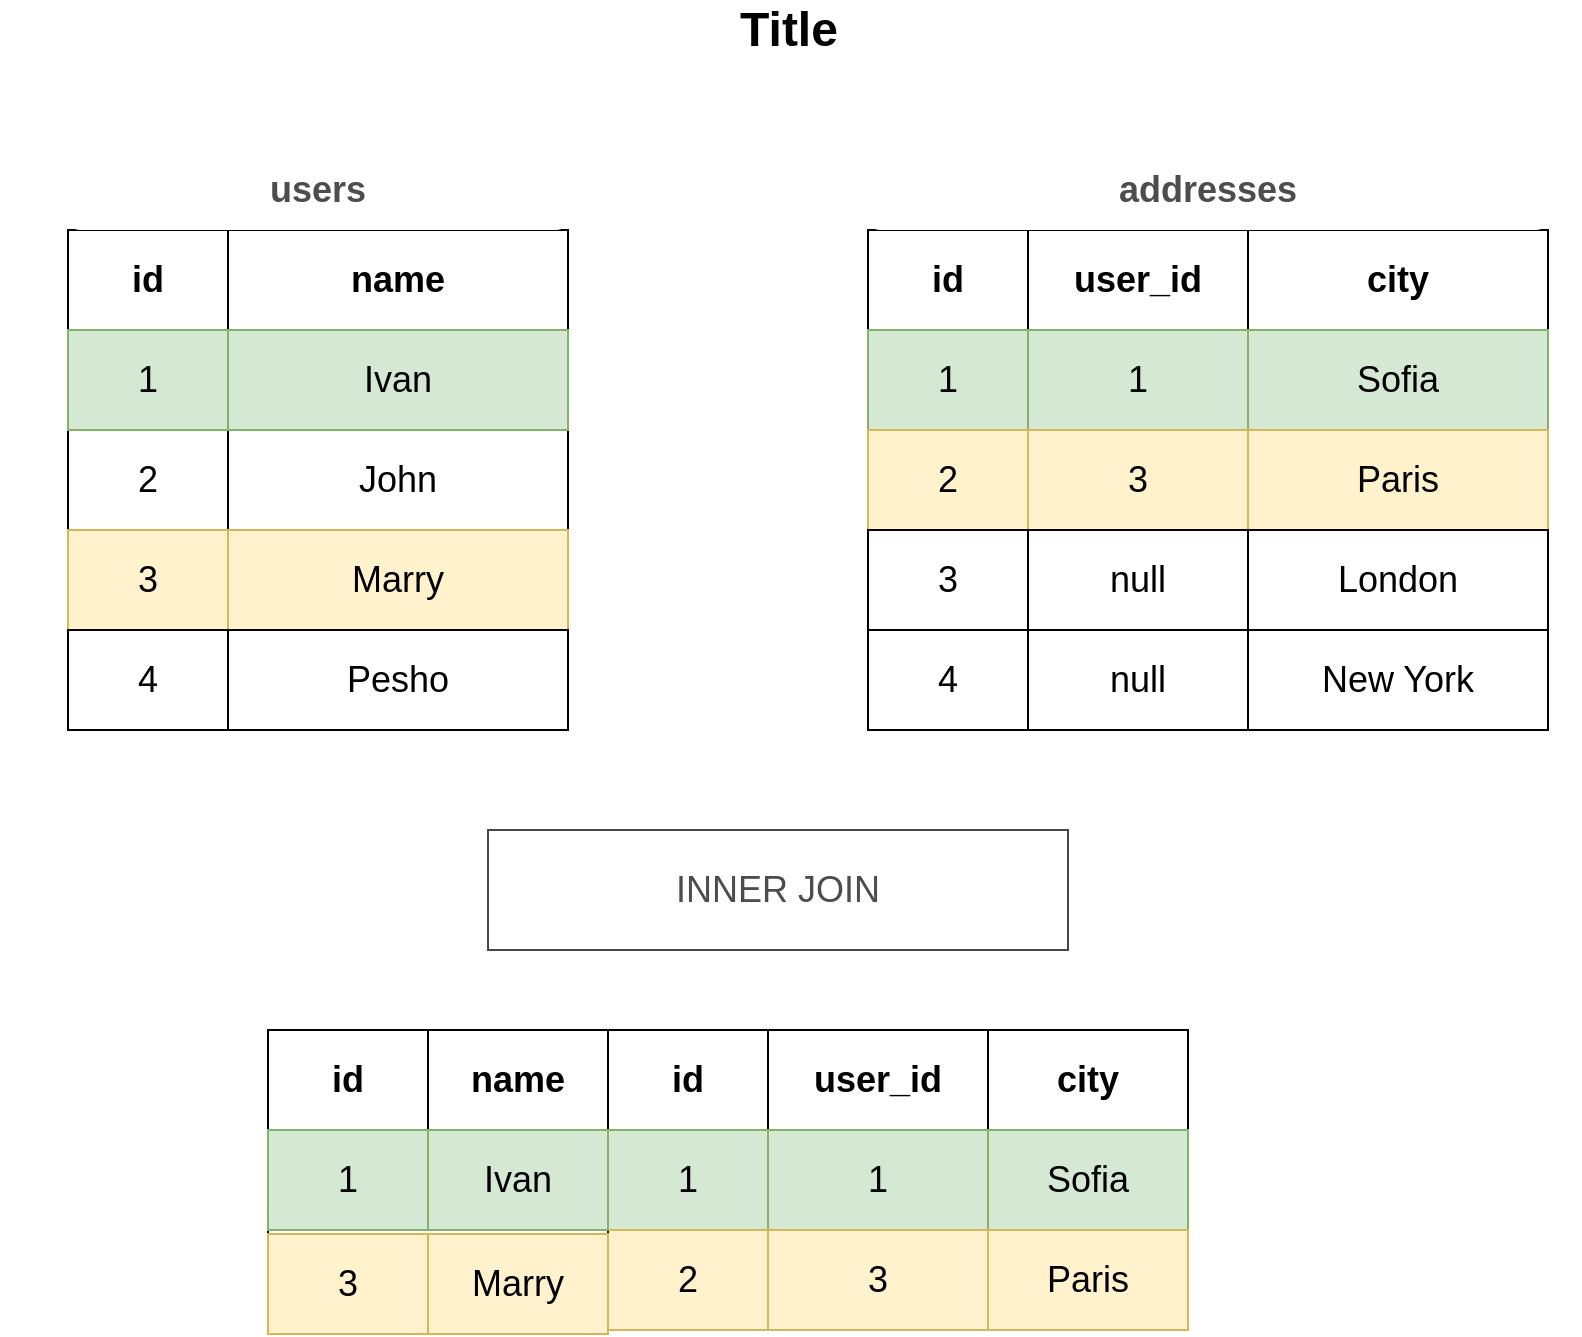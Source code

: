 <mxfile version="20.3.0" type="device"><diagram name="Page-1" id="bd83a815-5ea8-2e97-e5ec-87c9f400f2fa"><mxGraphModel dx="1422" dy="905" grid="1" gridSize="10" guides="1" tooltips="1" connect="1" arrows="1" fold="1" page="1" pageScale="1.5" pageWidth="1169" pageHeight="826" background="none" math="0" shadow="0"><root><mxCell id="0" style=";html=1;"/><mxCell id="1" style=";html=1;" parent="0"/><mxCell id="1516e18e63f93b96-3" value="Title" style="text;strokeColor=none;fillColor=none;html=1;fontSize=24;fontStyle=1;verticalAlign=middle;align=center;rounded=0;shadow=1;" parent="1" vertex="1"><mxGeometry x="290" y="10" width="780" height="20" as="geometry"/></mxCell><mxCell id="Zxper5ZjvVn6tDZx8Mcm-53" value="" style="group" vertex="1" connectable="0" parent="1"><mxGeometry x="720" y="120" width="340" height="250" as="geometry"/></mxCell><mxCell id="Zxper5ZjvVn6tDZx8Mcm-4" value="" style="rounded=0;whiteSpace=wrap;html=1;fontSize=18;" vertex="1" parent="Zxper5ZjvVn6tDZx8Mcm-53"><mxGeometry width="340" height="250" as="geometry"/></mxCell><mxCell id="Zxper5ZjvVn6tDZx8Mcm-8" value="" style="group" vertex="1" connectable="0" parent="Zxper5ZjvVn6tDZx8Mcm-53"><mxGeometry width="340" height="50" as="geometry"/></mxCell><mxCell id="Zxper5ZjvVn6tDZx8Mcm-5" value="&lt;b&gt;id&lt;/b&gt;" style="rounded=0;whiteSpace=wrap;html=1;fontSize=18;" vertex="1" parent="Zxper5ZjvVn6tDZx8Mcm-8"><mxGeometry width="80" height="50" as="geometry"/></mxCell><mxCell id="Zxper5ZjvVn6tDZx8Mcm-6" value="&lt;b&gt;user_id&lt;/b&gt;" style="rounded=0;whiteSpace=wrap;html=1;fontSize=18;" vertex="1" parent="Zxper5ZjvVn6tDZx8Mcm-8"><mxGeometry x="80" width="110" height="50" as="geometry"/></mxCell><mxCell id="Zxper5ZjvVn6tDZx8Mcm-7" value="&lt;b&gt;city&lt;/b&gt;" style="rounded=0;whiteSpace=wrap;html=1;fontSize=18;" vertex="1" parent="Zxper5ZjvVn6tDZx8Mcm-8"><mxGeometry x="190" width="150" height="50" as="geometry"/></mxCell><mxCell id="Zxper5ZjvVn6tDZx8Mcm-9" value="" style="group" vertex="1" connectable="0" parent="Zxper5ZjvVn6tDZx8Mcm-53"><mxGeometry y="50" width="340" height="50" as="geometry"/></mxCell><mxCell id="Zxper5ZjvVn6tDZx8Mcm-13" value="" style="group" vertex="1" connectable="0" parent="Zxper5ZjvVn6tDZx8Mcm-9"><mxGeometry width="340" height="50" as="geometry"/></mxCell><mxCell id="Zxper5ZjvVn6tDZx8Mcm-10" value="1" style="rounded=0;whiteSpace=wrap;html=1;fontSize=18;fillColor=#d5e8d4;strokeColor=#82b366;" vertex="1" parent="Zxper5ZjvVn6tDZx8Mcm-13"><mxGeometry width="80" height="50" as="geometry"/></mxCell><mxCell id="Zxper5ZjvVn6tDZx8Mcm-11" value="1" style="rounded=0;whiteSpace=wrap;html=1;fontSize=18;fillColor=#d5e8d4;strokeColor=#82b366;" vertex="1" parent="Zxper5ZjvVn6tDZx8Mcm-13"><mxGeometry x="80" width="110" height="50" as="geometry"/></mxCell><mxCell id="Zxper5ZjvVn6tDZx8Mcm-12" value="Sofia" style="rounded=0;whiteSpace=wrap;html=1;fontSize=18;fillColor=#d5e8d4;strokeColor=#82b366;" vertex="1" parent="Zxper5ZjvVn6tDZx8Mcm-13"><mxGeometry x="190" width="150" height="50" as="geometry"/></mxCell><mxCell id="Zxper5ZjvVn6tDZx8Mcm-14" value="" style="group;fillColor=#fff2cc;strokeColor=#d6b656;" vertex="1" connectable="0" parent="Zxper5ZjvVn6tDZx8Mcm-53"><mxGeometry y="100" width="340" height="50" as="geometry"/></mxCell><mxCell id="Zxper5ZjvVn6tDZx8Mcm-15" value="2" style="rounded=0;whiteSpace=wrap;html=1;fontSize=18;fillColor=#fff2cc;strokeColor=#d6b656;" vertex="1" parent="Zxper5ZjvVn6tDZx8Mcm-14"><mxGeometry width="80" height="50" as="geometry"/></mxCell><mxCell id="Zxper5ZjvVn6tDZx8Mcm-16" value="3" style="rounded=0;whiteSpace=wrap;html=1;fontSize=18;fillColor=#fff2cc;strokeColor=#d6b656;" vertex="1" parent="Zxper5ZjvVn6tDZx8Mcm-14"><mxGeometry x="80" width="110" height="50" as="geometry"/></mxCell><mxCell id="Zxper5ZjvVn6tDZx8Mcm-17" value="Paris" style="rounded=0;whiteSpace=wrap;html=1;fontSize=18;fillColor=#fff2cc;strokeColor=#d6b656;" vertex="1" parent="Zxper5ZjvVn6tDZx8Mcm-14"><mxGeometry x="190" width="150" height="50" as="geometry"/></mxCell><mxCell id="Zxper5ZjvVn6tDZx8Mcm-18" value="" style="group" vertex="1" connectable="0" parent="Zxper5ZjvVn6tDZx8Mcm-53"><mxGeometry y="150" width="340" height="50" as="geometry"/></mxCell><mxCell id="Zxper5ZjvVn6tDZx8Mcm-19" value="3" style="rounded=0;whiteSpace=wrap;html=1;fontSize=18;" vertex="1" parent="Zxper5ZjvVn6tDZx8Mcm-18"><mxGeometry width="80" height="50" as="geometry"/></mxCell><mxCell id="Zxper5ZjvVn6tDZx8Mcm-20" value="null" style="rounded=0;whiteSpace=wrap;html=1;fontSize=18;" vertex="1" parent="Zxper5ZjvVn6tDZx8Mcm-18"><mxGeometry x="80" width="110" height="50" as="geometry"/></mxCell><mxCell id="Zxper5ZjvVn6tDZx8Mcm-21" value="London" style="rounded=0;whiteSpace=wrap;html=1;fontSize=18;" vertex="1" parent="Zxper5ZjvVn6tDZx8Mcm-18"><mxGeometry x="190" width="150" height="50" as="geometry"/></mxCell><mxCell id="Zxper5ZjvVn6tDZx8Mcm-23" value="" style="group" vertex="1" connectable="0" parent="Zxper5ZjvVn6tDZx8Mcm-53"><mxGeometry y="200" width="340" height="50" as="geometry"/></mxCell><mxCell id="Zxper5ZjvVn6tDZx8Mcm-24" value="4" style="rounded=0;whiteSpace=wrap;html=1;fontSize=18;" vertex="1" parent="Zxper5ZjvVn6tDZx8Mcm-23"><mxGeometry width="80" height="50" as="geometry"/></mxCell><mxCell id="Zxper5ZjvVn6tDZx8Mcm-25" value="null" style="rounded=0;whiteSpace=wrap;html=1;fontSize=18;" vertex="1" parent="Zxper5ZjvVn6tDZx8Mcm-23"><mxGeometry x="80" width="110" height="50" as="geometry"/></mxCell><mxCell id="Zxper5ZjvVn6tDZx8Mcm-26" value="New York" style="rounded=0;whiteSpace=wrap;html=1;fontSize=18;" vertex="1" parent="Zxper5ZjvVn6tDZx8Mcm-23"><mxGeometry x="190" width="150" height="50" as="geometry"/></mxCell><mxCell id="Zxper5ZjvVn6tDZx8Mcm-54" value="" style="group" vertex="1" connectable="0" parent="1"><mxGeometry x="320" y="120" width="250" height="250" as="geometry"/></mxCell><mxCell id="Zxper5ZjvVn6tDZx8Mcm-27" value="" style="rounded=0;whiteSpace=wrap;html=1;fontSize=18;" vertex="1" parent="Zxper5ZjvVn6tDZx8Mcm-54"><mxGeometry width="250" height="250" as="geometry"/></mxCell><mxCell id="Zxper5ZjvVn6tDZx8Mcm-40" value="John" style="rounded=0;whiteSpace=wrap;html=1;fontSize=18;" vertex="1" parent="Zxper5ZjvVn6tDZx8Mcm-54"><mxGeometry x="80" y="100" width="170" height="50" as="geometry"/></mxCell><mxCell id="Zxper5ZjvVn6tDZx8Mcm-44" value="Marry" style="rounded=0;whiteSpace=wrap;html=1;fontSize=18;fillColor=#fff2cc;strokeColor=#d6b656;" vertex="1" parent="Zxper5ZjvVn6tDZx8Mcm-54"><mxGeometry x="80" y="150" width="170" height="50" as="geometry"/></mxCell><mxCell id="Zxper5ZjvVn6tDZx8Mcm-48" value="Pesho" style="rounded=0;whiteSpace=wrap;html=1;fontSize=18;" vertex="1" parent="Zxper5ZjvVn6tDZx8Mcm-54"><mxGeometry x="80" y="200" width="170" height="50" as="geometry"/></mxCell><mxCell id="Zxper5ZjvVn6tDZx8Mcm-31" value="&lt;b&gt;name&lt;/b&gt;" style="rounded=0;whiteSpace=wrap;html=1;fontSize=18;" vertex="1" parent="Zxper5ZjvVn6tDZx8Mcm-54"><mxGeometry x="80" width="170" height="50" as="geometry"/></mxCell><mxCell id="Zxper5ZjvVn6tDZx8Mcm-36" value="Ivan" style="rounded=0;whiteSpace=wrap;html=1;fontSize=18;fillColor=#d5e8d4;strokeColor=#82b366;" vertex="1" parent="Zxper5ZjvVn6tDZx8Mcm-54"><mxGeometry x="80" y="50" width="170" height="50" as="geometry"/></mxCell><mxCell id="Zxper5ZjvVn6tDZx8Mcm-38" value="2" style="rounded=0;whiteSpace=wrap;html=1;fontSize=18;" vertex="1" parent="Zxper5ZjvVn6tDZx8Mcm-54"><mxGeometry y="100" width="80" height="50" as="geometry"/></mxCell><mxCell id="Zxper5ZjvVn6tDZx8Mcm-42" value="3" style="rounded=0;whiteSpace=wrap;html=1;fontSize=18;fillColor=#fff2cc;strokeColor=#d6b656;" vertex="1" parent="Zxper5ZjvVn6tDZx8Mcm-54"><mxGeometry y="150" width="80" height="50" as="geometry"/></mxCell><mxCell id="Zxper5ZjvVn6tDZx8Mcm-46" value="4" style="rounded=0;whiteSpace=wrap;html=1;fontSize=18;" vertex="1" parent="Zxper5ZjvVn6tDZx8Mcm-54"><mxGeometry y="200" width="80" height="50" as="geometry"/></mxCell><mxCell id="Zxper5ZjvVn6tDZx8Mcm-29" value="&lt;b&gt;id&lt;/b&gt;" style="rounded=0;whiteSpace=wrap;html=1;fontSize=18;" vertex="1" parent="Zxper5ZjvVn6tDZx8Mcm-54"><mxGeometry width="80" height="50" as="geometry"/></mxCell><mxCell id="Zxper5ZjvVn6tDZx8Mcm-34" value="1" style="rounded=0;whiteSpace=wrap;html=1;fontSize=18;fillColor=#d5e8d4;strokeColor=#82b366;" vertex="1" parent="Zxper5ZjvVn6tDZx8Mcm-54"><mxGeometry y="50" width="80" height="50" as="geometry"/></mxCell><mxCell id="Zxper5ZjvVn6tDZx8Mcm-55" value="&lt;b&gt;&lt;font color=&quot;#4d4d4d&quot;&gt;users&lt;/font&gt;&lt;/b&gt;" style="rounded=1;whiteSpace=wrap;html=1;fontSize=18;strokeColor=none;" vertex="1" parent="1"><mxGeometry x="320" y="80" width="250" height="40" as="geometry"/></mxCell><mxCell id="Zxper5ZjvVn6tDZx8Mcm-57" value="&lt;b&gt;&lt;font color=&quot;#4d4d4d&quot;&gt;addresses&lt;/font&gt;&lt;/b&gt;" style="rounded=1;whiteSpace=wrap;html=1;fontSize=18;strokeColor=none;" vertex="1" parent="1"><mxGeometry x="720" y="80" width="340" height="40" as="geometry"/></mxCell><mxCell id="Zxper5ZjvVn6tDZx8Mcm-115" value="" style="group" vertex="1" connectable="0" parent="1"><mxGeometry x="420" y="520" width="460" height="152" as="geometry"/></mxCell><mxCell id="Zxper5ZjvVn6tDZx8Mcm-104" value="" style="group" vertex="1" connectable="0" parent="Zxper5ZjvVn6tDZx8Mcm-115"><mxGeometry x="170" width="290" height="150" as="geometry"/></mxCell><mxCell id="Zxper5ZjvVn6tDZx8Mcm-59" value="" style="rounded=0;whiteSpace=wrap;html=1;fontSize=18;" vertex="1" parent="Zxper5ZjvVn6tDZx8Mcm-104"><mxGeometry width="290" height="150" as="geometry"/></mxCell><mxCell id="Zxper5ZjvVn6tDZx8Mcm-62" value="&lt;b&gt;user_id&lt;/b&gt;" style="rounded=0;whiteSpace=wrap;html=1;fontSize=18;" vertex="1" parent="Zxper5ZjvVn6tDZx8Mcm-104"><mxGeometry x="80" width="110" height="50" as="geometry"/></mxCell><mxCell id="Zxper5ZjvVn6tDZx8Mcm-67" value="1" style="rounded=0;whiteSpace=wrap;html=1;fontSize=18;fillColor=#d5e8d4;strokeColor=#82b366;" vertex="1" parent="Zxper5ZjvVn6tDZx8Mcm-104"><mxGeometry x="80" y="50" width="110" height="50" as="geometry"/></mxCell><mxCell id="Zxper5ZjvVn6tDZx8Mcm-71" value="3" style="rounded=0;whiteSpace=wrap;html=1;fontSize=18;fillColor=#fff2cc;strokeColor=#d6b656;" vertex="1" parent="Zxper5ZjvVn6tDZx8Mcm-104"><mxGeometry x="80" y="100" width="110" height="50" as="geometry"/></mxCell><mxCell id="Zxper5ZjvVn6tDZx8Mcm-63" value="&lt;b&gt;city&lt;/b&gt;" style="rounded=0;whiteSpace=wrap;html=1;fontSize=18;" vertex="1" parent="Zxper5ZjvVn6tDZx8Mcm-104"><mxGeometry x="190" width="100" height="50" as="geometry"/></mxCell><mxCell id="Zxper5ZjvVn6tDZx8Mcm-68" value="Sofia" style="rounded=0;whiteSpace=wrap;html=1;fontSize=18;fillColor=#d5e8d4;strokeColor=#82b366;" vertex="1" parent="Zxper5ZjvVn6tDZx8Mcm-104"><mxGeometry x="190" y="50" width="100" height="50" as="geometry"/></mxCell><mxCell id="Zxper5ZjvVn6tDZx8Mcm-72" value="Paris" style="rounded=0;whiteSpace=wrap;html=1;fontSize=18;fillColor=#fff2cc;strokeColor=#d6b656;" vertex="1" parent="Zxper5ZjvVn6tDZx8Mcm-104"><mxGeometry x="190" y="100" width="100" height="50" as="geometry"/></mxCell><mxCell id="Zxper5ZjvVn6tDZx8Mcm-106" value="" style="group" vertex="1" connectable="0" parent="Zxper5ZjvVn6tDZx8Mcm-104"><mxGeometry width="80" height="150" as="geometry"/></mxCell><mxCell id="Zxper5ZjvVn6tDZx8Mcm-61" value="&lt;b&gt;id&lt;/b&gt;" style="rounded=0;whiteSpace=wrap;html=1;fontSize=18;" vertex="1" parent="Zxper5ZjvVn6tDZx8Mcm-106"><mxGeometry width="80" height="50" as="geometry"/></mxCell><mxCell id="Zxper5ZjvVn6tDZx8Mcm-66" value="1" style="rounded=0;whiteSpace=wrap;html=1;fontSize=18;fillColor=#d5e8d4;strokeColor=#82b366;" vertex="1" parent="Zxper5ZjvVn6tDZx8Mcm-106"><mxGeometry y="50" width="80" height="50" as="geometry"/></mxCell><mxCell id="Zxper5ZjvVn6tDZx8Mcm-70" value="2" style="rounded=0;whiteSpace=wrap;html=1;fontSize=18;fillColor=#fff2cc;strokeColor=#d6b656;" vertex="1" parent="Zxper5ZjvVn6tDZx8Mcm-106"><mxGeometry y="100" width="80" height="50" as="geometry"/></mxCell><mxCell id="Zxper5ZjvVn6tDZx8Mcm-105" value="" style="group" vertex="1" connectable="0" parent="Zxper5ZjvVn6tDZx8Mcm-115"><mxGeometry width="170" height="152" as="geometry"/></mxCell><mxCell id="Zxper5ZjvVn6tDZx8Mcm-82" value="" style="rounded=0;whiteSpace=wrap;html=1;fontSize=18;container=0;" vertex="1" parent="Zxper5ZjvVn6tDZx8Mcm-105"><mxGeometry width="170" height="150" as="geometry"/></mxCell><mxCell id="Zxper5ZjvVn6tDZx8Mcm-89" value="3" style="rounded=0;whiteSpace=wrap;html=1;fontSize=18;fillColor=#fff2cc;strokeColor=#d6b656;container=0;" vertex="1" parent="Zxper5ZjvVn6tDZx8Mcm-105"><mxGeometry y="102" width="80" height="50" as="geometry"/></mxCell><mxCell id="Zxper5ZjvVn6tDZx8Mcm-91" value="&lt;b&gt;id&lt;/b&gt;" style="rounded=0;whiteSpace=wrap;html=1;fontSize=18;container=0;" vertex="1" parent="Zxper5ZjvVn6tDZx8Mcm-105"><mxGeometry width="80" height="50" as="geometry"/></mxCell><mxCell id="Zxper5ZjvVn6tDZx8Mcm-92" value="1" style="rounded=0;whiteSpace=wrap;html=1;fontSize=18;fillColor=#d5e8d4;strokeColor=#82b366;container=0;" vertex="1" parent="Zxper5ZjvVn6tDZx8Mcm-105"><mxGeometry y="50" width="80" height="50" as="geometry"/></mxCell><mxCell id="Zxper5ZjvVn6tDZx8Mcm-102" value="" style="group" vertex="1" connectable="0" parent="Zxper5ZjvVn6tDZx8Mcm-105"><mxGeometry x="80" width="90" height="152" as="geometry"/></mxCell><mxCell id="Zxper5ZjvVn6tDZx8Mcm-84" value="Marry" style="rounded=0;whiteSpace=wrap;html=1;fontSize=18;fillColor=#fff2cc;strokeColor=#d6b656;container=0;" vertex="1" parent="Zxper5ZjvVn6tDZx8Mcm-102"><mxGeometry y="102" width="90" height="50" as="geometry"/></mxCell><mxCell id="Zxper5ZjvVn6tDZx8Mcm-86" value="&lt;b&gt;name&lt;/b&gt;" style="rounded=0;whiteSpace=wrap;html=1;fontSize=18;container=0;" vertex="1" parent="Zxper5ZjvVn6tDZx8Mcm-102"><mxGeometry width="90" height="50" as="geometry"/></mxCell><mxCell id="Zxper5ZjvVn6tDZx8Mcm-87" value="Ivan" style="rounded=0;whiteSpace=wrap;html=1;fontSize=18;fillColor=#d5e8d4;strokeColor=#82b366;container=0;" vertex="1" parent="Zxper5ZjvVn6tDZx8Mcm-102"><mxGeometry y="50" width="90" height="50" as="geometry"/></mxCell><mxCell id="Zxper5ZjvVn6tDZx8Mcm-116" value="INNER JOIN" style="whiteSpace=wrap;html=1;strokeColor=#474747;fontSize=18;fontColor=#4D4D4D;" vertex="1" parent="1"><mxGeometry x="530" y="420" width="290" height="60" as="geometry"/></mxCell></root></mxGraphModel></diagram></mxfile>
